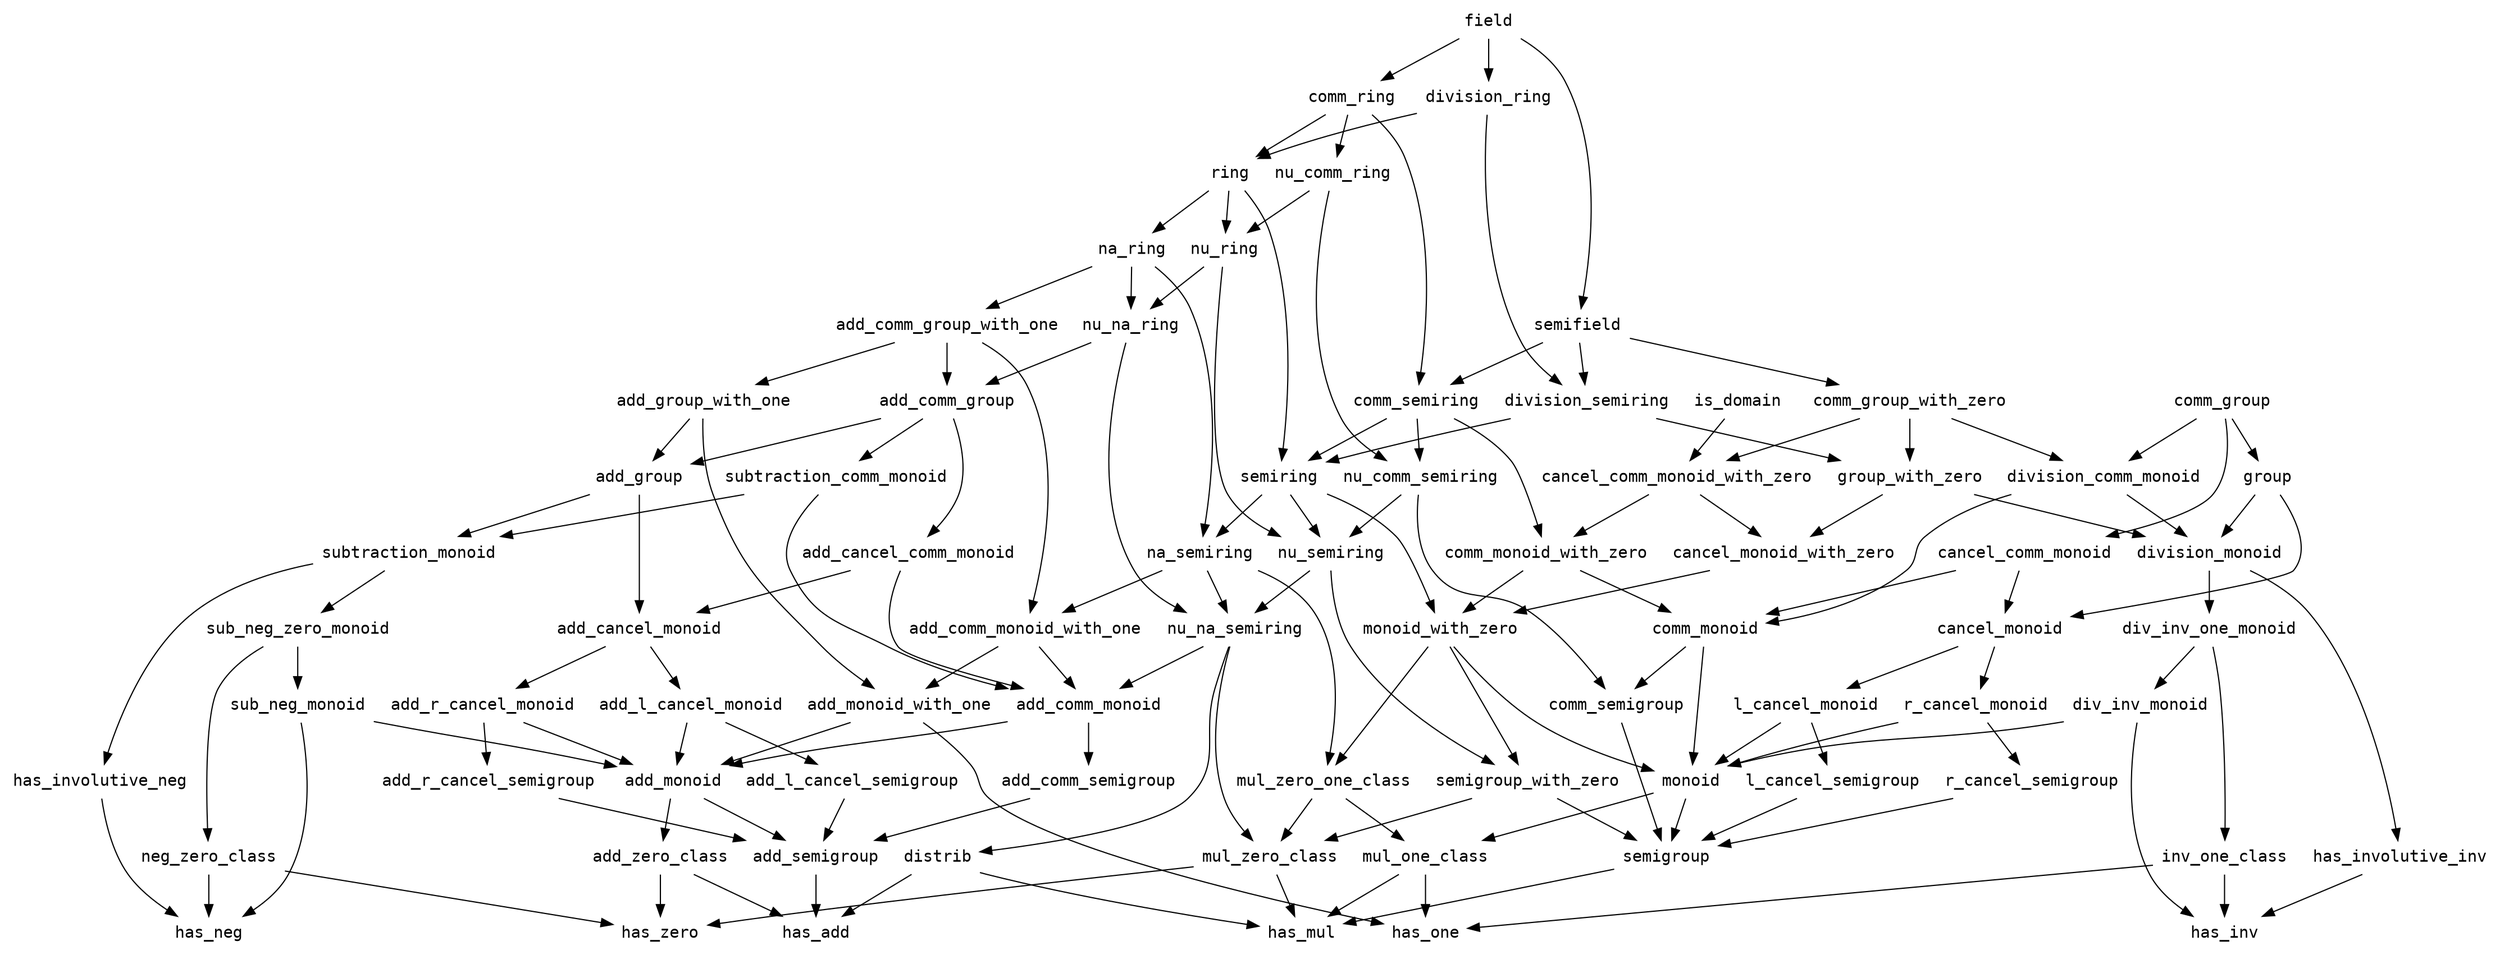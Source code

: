 strict digraph "" {
	comm_monoid_with_zero	[fontname=inconsolata,
		height=0,
		margin="0.1,0.1",
		shape=plaintext,
		typ=class,
		width=0];
	monoid_with_zero	[fontname=inconsolata,
		height=0,
		margin="0.1,0.1",
		shape=plaintext,
		typ=class,
		width=0];
	comm_monoid_with_zero -> monoid_with_zero;
	comm_monoid	[fontname=inconsolata,
		height=0,
		margin="0.1,0.1",
		shape=plaintext,
		typ=class,
		width=0];
	comm_monoid_with_zero -> comm_monoid;
	comm_semiring	[fontname=inconsolata,
		height=0,
		margin="0.1,0.1",
		shape=plaintext,
		typ=class,
		width=0];
	comm_semiring -> comm_monoid_with_zero;
	nu_comm_semiring	[fontname=inconsolata,
		height=0,
		margin="0.1,0.1",
		shape=plaintext,
		typ=class,
		width=0];
	comm_semiring -> nu_comm_semiring;
	semiring	[class=interesting,
		fontname=inconsolata,
		height=0,
		margin="0.1,0.1",
		shape=plaintext,
		typ=class,
		width=0];
	comm_semiring -> semiring;
	semifield	[fontname=inconsolata,
		height=0,
		margin="0.1,0.1",
		shape=plaintext,
		typ=class,
		width=0];
	semifield -> comm_semiring;
	comm_group_with_zero	[fontname=inconsolata,
		height=0,
		margin="0.1,0.1",
		shape=plaintext,
		typ=class,
		width=0];
	semifield -> comm_group_with_zero;
	division_semiring	[fontname=inconsolata,
		height=0,
		margin="0.1,0.1",
		shape=plaintext,
		typ=class,
		width=0];
	semifield -> division_semiring;
	division_monoid	[fontname=inconsolata,
		height=0,
		margin="0.1,0.1",
		shape=plaintext,
		typ=class,
		width=0];
	div_inv_one_monoid	[fontname=inconsolata,
		height=0,
		margin="0.1,0.1",
		shape=plaintext,
		typ=class,
		width=0];
	division_monoid -> div_inv_one_monoid;
	has_involutive_inv	[fontname=inconsolata,
		height=0,
		margin="0.1,0.1",
		shape=plaintext,
		typ=class,
		width=0];
	division_monoid -> has_involutive_inv;
	group_with_zero	[fontname=inconsolata,
		height=0,
		margin="0.1,0.1",
		shape=plaintext,
		typ=class,
		width=0];
	group_with_zero -> division_monoid;
	cancel_monoid_with_zero	[fontname=inconsolata,
		height=0,
		margin="0.1,0.1",
		shape=plaintext,
		typ=class,
		width=0];
	group_with_zero -> cancel_monoid_with_zero;
	add_l_cancel_monoid	[fontname=inconsolata,
		height=0,
		margin="0.1,0.1",
		shape=plaintext,
		typ=class,
		width=0];
	add_monoid	[class=interesting,
		fontname=inconsolata,
		height=0,
		margin="0.1,0.1",
		shape=plaintext,
		typ=class,
		width=0];
	add_l_cancel_monoid -> add_monoid	[class=interesting,
		weight=2];
	add_l_cancel_semigroup	[fontname=inconsolata,
		height=0,
		margin="0.1,0.1",
		shape=plaintext,
		typ=class,
		width=0];
	add_l_cancel_monoid -> add_l_cancel_semigroup;
	add_cancel_comm_monoid	[fontname=inconsolata,
		height=0,
		margin="0.1,0.1",
		shape=plaintext,
		typ=class,
		width=0];
	add_comm_monoid	[class=interesting,
		fontname=inconsolata,
		height=0,
		margin="0.1,0.1",
		shape=plaintext,
		typ=class,
		width=0];
	add_cancel_comm_monoid -> add_comm_monoid	[class=interesting,
		weight=2];
	add_cancel_monoid	[fontname=inconsolata,
		height=0,
		margin="0.1,0.1",
		shape=plaintext,
		typ=class,
		width=0];
	add_cancel_comm_monoid -> add_cancel_monoid;
	comm_group	[fontname=inconsolata,
		height=0,
		margin="0.1,0.1",
		shape=plaintext,
		typ=class,
		width=0];
	group	[fontname=inconsolata,
		height=0,
		margin="0.1,0.1",
		shape=plaintext,
		typ=class,
		width=0];
	comm_group -> group;
	division_comm_monoid	[fontname=inconsolata,
		height=0,
		margin="0.1,0.1",
		shape=plaintext,
		typ=class,
		width=0];
	comm_group -> division_comm_monoid;
	cancel_comm_monoid	[fontname=inconsolata,
		height=0,
		margin="0.1,0.1",
		shape=plaintext,
		typ=class,
		width=0];
	comm_group -> cancel_comm_monoid;
	add_zero_class	[fontname=inconsolata,
		height=0,
		margin="0.1,0.1",
		shape=plaintext,
		typ=class,
		width=0];
	add_monoid -> add_zero_class;
	add_semigroup	[fontname=inconsolata,
		height=0,
		margin="0.1,0.1",
		shape=plaintext,
		typ=class,
		width=0];
	add_monoid -> add_semigroup;
	monoid	[fontname=inconsolata,
		height=0,
		margin="0.1,0.1",
		shape=plaintext,
		typ=class,
		width=0];
	monoid_with_zero -> monoid;
	semigroup_with_zero	[fontname=inconsolata,
		height=0,
		margin="0.1,0.1",
		shape=plaintext,
		typ=class,
		width=0];
	monoid_with_zero -> semigroup_with_zero;
	mul_zero_one_class	[fontname=inconsolata,
		height=0,
		margin="0.1,0.1",
		shape=plaintext,
		typ=class,
		width=0];
	monoid_with_zero -> mul_zero_one_class;
	cancel_monoid_with_zero -> monoid_with_zero;
	sub_neg_monoid	[fontname=inconsolata,
		height=0,
		margin="0.1,0.1",
		shape=plaintext,
		typ=class,
		width=0];
	sub_neg_monoid -> add_monoid;
	has_neg	[fontname=inconsolata,
		height=0,
		margin="0.1,0.1",
		shape=plaintext,
		typ=class,
		width=0];
	sub_neg_monoid -> has_neg;
	nu_semiring	[fontname=inconsolata,
		height=0,
		margin="0.1,0.1",
		shape=plaintext,
		typ=class,
		width=0];
	nu_comm_semiring -> nu_semiring;
	comm_semigroup	[fontname=inconsolata,
		height=0,
		margin="0.1,0.1",
		shape=plaintext,
		typ=class,
		width=0];
	nu_comm_semiring -> comm_semigroup;
	nu_comm_ring	[fontname=inconsolata,
		height=0,
		margin="0.1,0.1",
		shape=plaintext,
		typ=class,
		width=0];
	nu_comm_ring -> nu_comm_semiring;
	nu_ring	[fontname=inconsolata,
		height=0,
		margin="0.1,0.1",
		shape=plaintext,
		typ=class,
		width=0];
	nu_comm_ring -> nu_ring;
	add_monoid_with_one	[fontname=inconsolata,
		height=0,
		margin="0.1,0.1",
		shape=plaintext,
		typ=class,
		width=0];
	add_monoid_with_one -> add_monoid;
	has_one	[fontname=inconsolata,
		height=0,
		margin="0.1,0.1",
		shape=plaintext,
		typ=class,
		width=0];
	add_monoid_with_one -> has_one;
	group -> division_monoid;
	cancel_monoid	[fontname=inconsolata,
		height=0,
		margin="0.1,0.1",
		shape=plaintext,
		typ=class,
		width=0];
	group -> cancel_monoid;
	neg_zero_class	[fontname=inconsolata,
		height=0,
		margin="0.1,0.1",
		shape=plaintext,
		typ=class,
		width=0];
	has_zero	[fontname=inconsolata,
		height=0,
		margin="0.1,0.1",
		shape=plaintext,
		typ=class,
		width=0];
	neg_zero_class -> has_zero;
	neg_zero_class -> has_neg;
	add_comm_monoid_with_one	[fontname=inconsolata,
		height=0,
		margin="0.1,0.1",
		shape=plaintext,
		typ=class,
		width=0];
	add_comm_monoid_with_one -> add_monoid_with_one;
	add_comm_monoid_with_one -> add_comm_monoid;
	add_comm_group_with_one	[fontname=inconsolata,
		height=0,
		margin="0.1,0.1",
		shape=plaintext,
		typ=class,
		width=0];
	add_comm_group_with_one -> add_comm_monoid_with_one;
	add_comm_group	[class=interesting,
		fontname=inconsolata,
		height=0,
		margin="0.1,0.1",
		shape=plaintext,
		typ=class,
		width=0];
	add_comm_group_with_one -> add_comm_group	[class=interesting,
		weight=2];
	add_group_with_one	[fontname=inconsolata,
		height=0,
		margin="0.1,0.1",
		shape=plaintext,
		typ=class,
		width=0];
	add_comm_group_with_one -> add_group_with_one;
	sub_neg_zero_monoid	[fontname=inconsolata,
		height=0,
		margin="0.1,0.1",
		shape=plaintext,
		typ=class,
		width=0];
	sub_neg_zero_monoid -> sub_neg_monoid;
	sub_neg_zero_monoid -> neg_zero_class;
	is_domain	[fontname=inconsolata,
		height=0,
		margin="0.1,0.1",
		shape=plaintext,
		typ=class,
		width=0];
	cancel_comm_monoid_with_zero	[fontname=inconsolata,
		height=0,
		margin="0.1,0.1",
		shape=plaintext,
		typ=class,
		width=0];
	is_domain -> cancel_comm_monoid_with_zero;
	has_add	[fontname=inconsolata,
		height=0,
		margin="0.1,0.1",
		shape=plaintext,
		typ=class,
		width=0];
	add_zero_class -> has_add;
	add_zero_class -> has_zero;
	mul_one_class	[fontname=inconsolata,
		height=0,
		margin="0.1,0.1",
		shape=plaintext,
		typ=class,
		width=0];
	monoid -> mul_one_class;
	semigroup	[fontname=inconsolata,
		height=0,
		margin="0.1,0.1",
		shape=plaintext,
		typ=class,
		width=0];
	monoid -> semigroup;
	ring	[class=interesting,
		fontname=inconsolata,
		height=0,
		margin="0.1,0.1",
		shape=plaintext,
		typ=class,
		width=0];
	ring -> semiring	[class=interesting,
		weight=2];
	ring -> nu_ring;
	na_ring	[fontname=inconsolata,
		height=0,
		margin="0.1,0.1",
		shape=plaintext,
		typ=class,
		width=0];
	ring -> na_ring	[class=interesting,
		weight=2];
	division_comm_monoid -> division_monoid;
	division_comm_monoid -> comm_monoid;
	comm_group_with_zero -> group_with_zero;
	comm_group_with_zero -> division_comm_monoid;
	comm_group_with_zero -> cancel_comm_monoid_with_zero;
	comm_ring	[fontname=inconsolata,
		height=0,
		margin="0.1,0.1",
		shape=plaintext,
		typ=class,
		width=0];
	comm_ring -> comm_semiring;
	comm_ring -> nu_comm_ring;
	comm_ring -> ring;
	has_mul	[fontname=inconsolata,
		height=0,
		margin="0.1,0.1",
		shape=plaintext,
		typ=class,
		width=0];
	mul_one_class -> has_mul;
	mul_one_class -> has_one;
	add_comm_monoid -> add_monoid	[class=interesting,
		weight=2];
	add_comm_semigroup	[fontname=inconsolata,
		height=0,
		margin="0.1,0.1",
		shape=plaintext,
		typ=class,
		width=0];
	add_comm_monoid -> add_comm_semigroup;
	add_comm_group -> add_cancel_comm_monoid	[class=interesting,
		weight=2];
	add_group	[class=interesting,
		fontname=inconsolata,
		height=0,
		margin="0.1,0.1",
		shape=plaintext,
		typ=class,
		width=0];
	add_comm_group -> add_group	[class=interesting,
		weight=2];
	subtraction_comm_monoid	[fontname=inconsolata,
		height=0,
		margin="0.1,0.1",
		shape=plaintext,
		typ=class,
		width=0];
	add_comm_group -> subtraction_comm_monoid;
	comm_monoid -> monoid;
	comm_monoid -> comm_semigroup;
	distrib	[fontname=inconsolata,
		height=0,
		margin="0.1,0.1",
		shape=plaintext,
		typ=class,
		width=0];
	distrib -> has_add;
	distrib -> has_mul;
	nu_na_semiring	[fontname=inconsolata,
		height=0,
		margin="0.1,0.1",
		shape=plaintext,
		typ=class,
		width=0];
	nu_na_semiring -> add_comm_monoid	[class=interesting,
		weight=2];
	nu_na_semiring -> distrib;
	mul_zero_class	[fontname=inconsolata,
		height=0,
		margin="0.1,0.1",
		shape=plaintext,
		typ=class,
		width=0];
	nu_na_semiring -> mul_zero_class;
	division_ring	[fontname=inconsolata,
		height=0,
		margin="0.1,0.1",
		shape=plaintext,
		typ=class,
		width=0];
	division_ring -> ring;
	division_ring -> division_semiring;
	mul_zero_class -> has_zero;
	mul_zero_class -> has_mul;
	na_semiring	[fontname=inconsolata,
		height=0,
		margin="0.1,0.1",
		shape=plaintext,
		typ=class,
		width=0];
	na_semiring -> add_comm_monoid_with_one;
	na_semiring -> nu_na_semiring;
	na_semiring -> mul_zero_one_class;
	semiring -> monoid_with_zero;
	semiring -> na_semiring;
	semiring -> nu_semiring	[class=interesting,
		weight=2];
	semigroup -> has_mul;
	semigroup_with_zero -> mul_zero_class;
	semigroup_with_zero -> semigroup;
	mul_zero_one_class -> mul_one_class;
	mul_zero_one_class -> mul_zero_class;
	field	[fontname=inconsolata,
		height=0,
		margin="0.1,0.1",
		shape=plaintext,
		typ=class,
		width=0];
	field -> semifield;
	field -> comm_ring;
	field -> division_ring;
	nu_semiring -> nu_na_semiring	[class=interesting,
		weight=2];
	nu_semiring -> semigroup_with_zero;
	nu_ring -> nu_semiring;
	nu_na_ring	[fontname=inconsolata,
		height=0,
		margin="0.1,0.1",
		shape=plaintext,
		typ=class,
		width=0];
	nu_ring -> nu_na_ring;
	add_semigroup -> has_add;
	div_inv_monoid	[fontname=inconsolata,
		height=0,
		margin="0.1,0.1",
		shape=plaintext,
		typ=class,
		width=0];
	div_inv_monoid -> monoid;
	has_inv	[fontname=inconsolata,
		height=0,
		margin="0.1,0.1",
		shape=plaintext,
		typ=class,
		width=0];
	div_inv_monoid -> has_inv;
	cancel_comm_monoid -> comm_monoid;
	cancel_comm_monoid -> cancel_monoid;
	cancel_comm_monoid_with_zero -> comm_monoid_with_zero;
	cancel_comm_monoid_with_zero -> cancel_monoid_with_zero;
	comm_semigroup -> semigroup;
	subtraction_monoid	[fontname=inconsolata,
		height=0,
		margin="0.1,0.1",
		shape=plaintext,
		typ=class,
		width=0];
	add_group -> subtraction_monoid;
	add_group -> add_cancel_monoid	[class=interesting,
		weight=2];
	subtraction_monoid -> sub_neg_zero_monoid;
	has_involutive_neg	[fontname=inconsolata,
		height=0,
		margin="0.1,0.1",
		shape=plaintext,
		typ=class,
		width=0];
	subtraction_monoid -> has_involutive_neg;
	subtraction_comm_monoid -> add_comm_monoid;
	subtraction_comm_monoid -> subtraction_monoid;
	has_involutive_neg -> has_neg;
	add_comm_semigroup -> add_semigroup;
	l_cancel_semigroup	[fontname=inconsolata,
		height=0,
		margin="0.1,0.1",
		shape=plaintext,
		typ=class,
		width=0];
	l_cancel_semigroup -> semigroup;
	l_cancel_monoid	[fontname=inconsolata,
		height=0,
		margin="0.1,0.1",
		shape=plaintext,
		typ=class,
		width=0];
	l_cancel_monoid -> monoid;
	l_cancel_monoid -> l_cancel_semigroup;
	na_ring -> add_comm_group_with_one	[class=interesting,
		weight=2];
	na_ring -> na_semiring;
	na_ring -> nu_na_ring;
	div_inv_one_monoid -> div_inv_monoid;
	inv_one_class	[fontname=inconsolata,
		height=0,
		margin="0.1,0.1",
		shape=plaintext,
		typ=class,
		width=0];
	div_inv_one_monoid -> inv_one_class;
	r_cancel_monoid	[fontname=inconsolata,
		height=0,
		margin="0.1,0.1",
		shape=plaintext,
		typ=class,
		width=0];
	r_cancel_monoid -> monoid;
	r_cancel_semigroup	[fontname=inconsolata,
		height=0,
		margin="0.1,0.1",
		shape=plaintext,
		typ=class,
		width=0];
	r_cancel_monoid -> r_cancel_semigroup;
	cancel_monoid -> l_cancel_monoid;
	cancel_monoid -> r_cancel_monoid;
	add_group_with_one -> add_monoid_with_one;
	add_group_with_one -> add_group;
	nu_na_ring -> add_comm_group;
	nu_na_ring -> nu_na_semiring;
	add_r_cancel_monoid	[fontname=inconsolata,
		height=0,
		margin="0.1,0.1",
		shape=plaintext,
		typ=class,
		width=0];
	add_r_cancel_monoid -> add_monoid;
	add_r_cancel_semigroup	[fontname=inconsolata,
		height=0,
		margin="0.1,0.1",
		shape=plaintext,
		typ=class,
		width=0];
	add_r_cancel_monoid -> add_r_cancel_semigroup;
	add_cancel_monoid -> add_l_cancel_monoid	[class=interesting,
		weight=2];
	add_cancel_monoid -> add_r_cancel_monoid;
	add_l_cancel_semigroup -> add_semigroup;
	inv_one_class -> has_one;
	inv_one_class -> has_inv;
	has_involutive_inv -> has_inv;
	division_semiring -> group_with_zero;
	division_semiring -> semiring;
	add_r_cancel_semigroup -> add_semigroup;
	r_cancel_semigroup -> semigroup;
nodesep=0.1;
{rank=sink; has_one; has_zero; has_add; has_neg; has_inv; has_mul }
{rank=same; mul_zero_class; mul_one_class; add_zero_class; }
}
